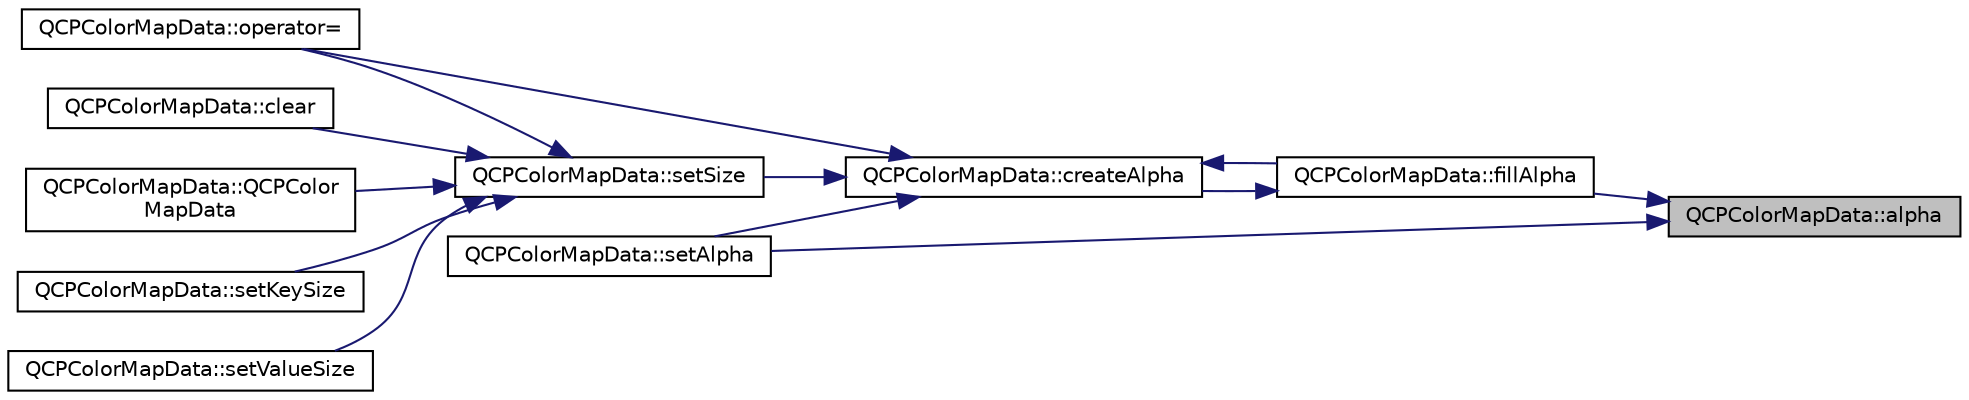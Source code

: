 digraph "QCPColorMapData::alpha"
{
 // LATEX_PDF_SIZE
  edge [fontname="Helvetica",fontsize="10",labelfontname="Helvetica",labelfontsize="10"];
  node [fontname="Helvetica",fontsize="10",shape=record];
  rankdir="RL";
  Node1 [label="QCPColorMapData::alpha",height=0.2,width=0.4,color="black", fillcolor="grey75", style="filled", fontcolor="black",tooltip=" "];
  Node1 -> Node2 [dir="back",color="midnightblue",fontsize="10",style="solid",fontname="Helvetica"];
  Node2 [label="QCPColorMapData::fillAlpha",height=0.2,width=0.4,color="black", fillcolor="white", style="filled",URL="$classQCPColorMapData.html#a93e2a549d7702bc849cd48a585294657",tooltip=" "];
  Node2 -> Node3 [dir="back",color="midnightblue",fontsize="10",style="solid",fontname="Helvetica"];
  Node3 [label="QCPColorMapData::createAlpha",height=0.2,width=0.4,color="black", fillcolor="white", style="filled",URL="$classQCPColorMapData.html#a42c2b1c303683515fa4de4c551f54441",tooltip=" "];
  Node3 -> Node2 [dir="back",color="midnightblue",fontsize="10",style="solid",fontname="Helvetica"];
  Node3 -> Node4 [dir="back",color="midnightblue",fontsize="10",style="solid",fontname="Helvetica"];
  Node4 [label="QCPColorMapData::operator=",height=0.2,width=0.4,color="black", fillcolor="white", style="filled",URL="$classQCPColorMapData.html#afdf4dd1b2f5714234fe84709b85c2a8d",tooltip=" "];
  Node3 -> Node5 [dir="back",color="midnightblue",fontsize="10",style="solid",fontname="Helvetica"];
  Node5 [label="QCPColorMapData::setAlpha",height=0.2,width=0.4,color="black", fillcolor="white", style="filled",URL="$classQCPColorMapData.html#aaf7de5b34c58f38d8f4c1ceb064a876c",tooltip=" "];
  Node3 -> Node6 [dir="back",color="midnightblue",fontsize="10",style="solid",fontname="Helvetica"];
  Node6 [label="QCPColorMapData::setSize",height=0.2,width=0.4,color="black", fillcolor="white", style="filled",URL="$classQCPColorMapData.html#a0d9ff35c299d0478b682bfbcdd9c097e",tooltip=" "];
  Node6 -> Node7 [dir="back",color="midnightblue",fontsize="10",style="solid",fontname="Helvetica"];
  Node7 [label="QCPColorMapData::clear",height=0.2,width=0.4,color="black", fillcolor="white", style="filled",URL="$classQCPColorMapData.html#a9910ba830e96955bd5c8e5bef1e77ef3",tooltip=" "];
  Node6 -> Node4 [dir="back",color="midnightblue",fontsize="10",style="solid",fontname="Helvetica"];
  Node6 -> Node8 [dir="back",color="midnightblue",fontsize="10",style="solid",fontname="Helvetica"];
  Node8 [label="QCPColorMapData::QCPColor\lMapData",height=0.2,width=0.4,color="black", fillcolor="white", style="filled",URL="$classQCPColorMapData.html#aac9d8eb81e18e240d89d56c01933fd23",tooltip=" "];
  Node6 -> Node9 [dir="back",color="midnightblue",fontsize="10",style="solid",fontname="Helvetica"];
  Node9 [label="QCPColorMapData::setKeySize",height=0.2,width=0.4,color="black", fillcolor="white", style="filled",URL="$classQCPColorMapData.html#ac7ef70e383aface34b44dbde49234b6b",tooltip=" "];
  Node6 -> Node10 [dir="back",color="midnightblue",fontsize="10",style="solid",fontname="Helvetica"];
  Node10 [label="QCPColorMapData::setValueSize",height=0.2,width=0.4,color="black", fillcolor="white", style="filled",URL="$classQCPColorMapData.html#a0893c9e3914513048b45e3429ffd16f2",tooltip=" "];
  Node1 -> Node5 [dir="back",color="midnightblue",fontsize="10",style="solid",fontname="Helvetica"];
}
